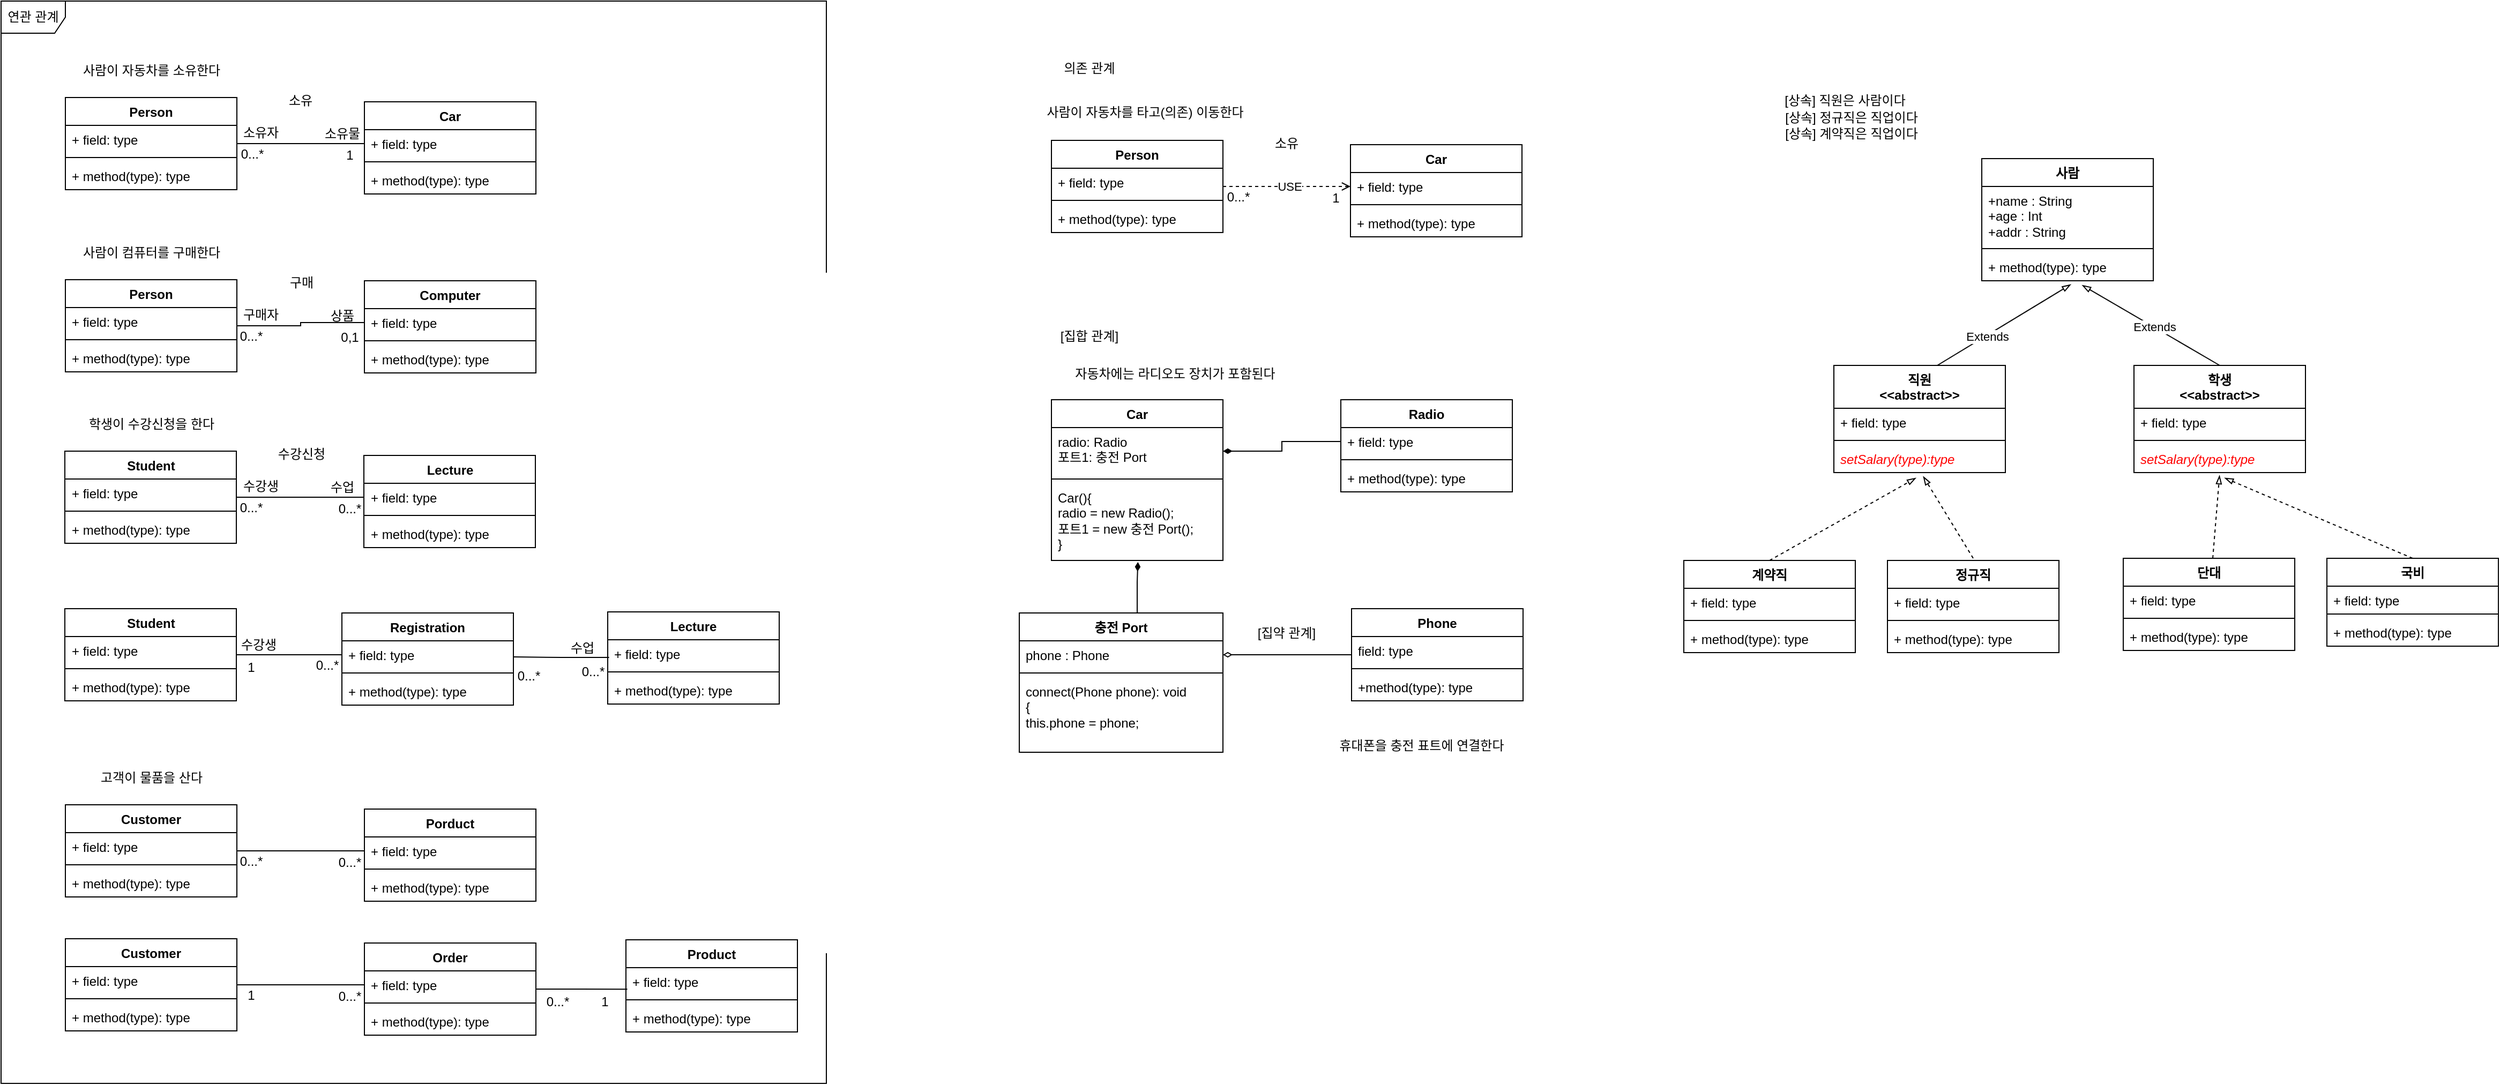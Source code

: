 <mxfile version="26.0.7">
  <diagram name="페이지-1" id="9E_nMpADokcifX1YVMuv">
    <mxGraphModel dx="3120" dy="2072" grid="1" gridSize="10" guides="1" tooltips="1" connect="1" arrows="1" fold="1" page="1" pageScale="1" pageWidth="827" pageHeight="1169" math="0" shadow="0">
      <root>
        <mxCell id="0" />
        <mxCell id="1" parent="0" />
        <mxCell id="zOYn-aUXPlLyW62DlDA4-12" style="edgeStyle=orthogonalEdgeStyle;rounded=0;orthogonalLoop=1;jettySize=auto;html=1;entryX=0;entryY=0.5;entryDx=0;entryDy=0;endArrow=none;startFill=0;" edge="1" parent="1" source="zOYn-aUXPlLyW62DlDA4-1" target="zOYn-aUXPlLyW62DlDA4-6">
          <mxGeometry relative="1" as="geometry" />
        </mxCell>
        <mxCell id="zOYn-aUXPlLyW62DlDA4-1" value="Person" style="swimlane;fontStyle=1;align=center;verticalAlign=top;childLayout=stackLayout;horizontal=1;startSize=26;horizontalStack=0;resizeParent=1;resizeParentMax=0;resizeLast=0;collapsible=1;marginBottom=0;whiteSpace=wrap;html=1;" vertex="1" parent="1">
          <mxGeometry x="120" y="160" width="160" height="86" as="geometry" />
        </mxCell>
        <mxCell id="zOYn-aUXPlLyW62DlDA4-2" value="+ field: type" style="text;strokeColor=none;fillColor=none;align=left;verticalAlign=top;spacingLeft=4;spacingRight=4;overflow=hidden;rotatable=0;points=[[0,0.5],[1,0.5]];portConstraint=eastwest;whiteSpace=wrap;html=1;" vertex="1" parent="zOYn-aUXPlLyW62DlDA4-1">
          <mxGeometry y="26" width="160" height="26" as="geometry" />
        </mxCell>
        <mxCell id="zOYn-aUXPlLyW62DlDA4-3" value="" style="line;strokeWidth=1;fillColor=none;align=left;verticalAlign=middle;spacingTop=-1;spacingLeft=3;spacingRight=3;rotatable=0;labelPosition=right;points=[];portConstraint=eastwest;strokeColor=inherit;" vertex="1" parent="zOYn-aUXPlLyW62DlDA4-1">
          <mxGeometry y="52" width="160" height="8" as="geometry" />
        </mxCell>
        <mxCell id="zOYn-aUXPlLyW62DlDA4-4" value="+ method(type): type" style="text;strokeColor=none;fillColor=none;align=left;verticalAlign=top;spacingLeft=4;spacingRight=4;overflow=hidden;rotatable=0;points=[[0,0.5],[1,0.5]];portConstraint=eastwest;whiteSpace=wrap;html=1;" vertex="1" parent="zOYn-aUXPlLyW62DlDA4-1">
          <mxGeometry y="60" width="160" height="26" as="geometry" />
        </mxCell>
        <mxCell id="zOYn-aUXPlLyW62DlDA4-5" value="Car" style="swimlane;fontStyle=1;align=center;verticalAlign=top;childLayout=stackLayout;horizontal=1;startSize=26;horizontalStack=0;resizeParent=1;resizeParentMax=0;resizeLast=0;collapsible=1;marginBottom=0;whiteSpace=wrap;html=1;" vertex="1" parent="1">
          <mxGeometry x="399" y="164" width="160" height="86" as="geometry" />
        </mxCell>
        <mxCell id="zOYn-aUXPlLyW62DlDA4-6" value="+ field: type" style="text;strokeColor=none;fillColor=none;align=left;verticalAlign=top;spacingLeft=4;spacingRight=4;overflow=hidden;rotatable=0;points=[[0,0.5],[1,0.5]];portConstraint=eastwest;whiteSpace=wrap;html=1;" vertex="1" parent="zOYn-aUXPlLyW62DlDA4-5">
          <mxGeometry y="26" width="160" height="26" as="geometry" />
        </mxCell>
        <mxCell id="zOYn-aUXPlLyW62DlDA4-7" value="" style="line;strokeWidth=1;fillColor=none;align=left;verticalAlign=middle;spacingTop=-1;spacingLeft=3;spacingRight=3;rotatable=0;labelPosition=right;points=[];portConstraint=eastwest;strokeColor=inherit;" vertex="1" parent="zOYn-aUXPlLyW62DlDA4-5">
          <mxGeometry y="52" width="160" height="8" as="geometry" />
        </mxCell>
        <mxCell id="zOYn-aUXPlLyW62DlDA4-8" value="+ method(type): type" style="text;strokeColor=none;fillColor=none;align=left;verticalAlign=top;spacingLeft=4;spacingRight=4;overflow=hidden;rotatable=0;points=[[0,0.5],[1,0.5]];portConstraint=eastwest;whiteSpace=wrap;html=1;" vertex="1" parent="zOYn-aUXPlLyW62DlDA4-5">
          <mxGeometry y="60" width="160" height="26" as="geometry" />
        </mxCell>
        <mxCell id="zOYn-aUXPlLyW62DlDA4-9" value="사람이 자동차를 소유한다" style="text;html=1;align=center;verticalAlign=middle;resizable=0;points=[];autosize=1;strokeColor=none;fillColor=none;" vertex="1" parent="1">
          <mxGeometry x="120" y="120" width="160" height="30" as="geometry" />
        </mxCell>
        <mxCell id="zOYn-aUXPlLyW62DlDA4-13" value="소유" style="text;html=1;align=center;verticalAlign=middle;resizable=0;points=[];autosize=1;strokeColor=none;fillColor=none;" vertex="1" parent="1">
          <mxGeometry x="314" y="148" width="50" height="30" as="geometry" />
        </mxCell>
        <mxCell id="zOYn-aUXPlLyW62DlDA4-14" value="소유자" style="text;html=1;align=center;verticalAlign=middle;resizable=0;points=[];autosize=1;strokeColor=none;fillColor=none;" vertex="1" parent="1">
          <mxGeometry x="272" y="178" width="60" height="30" as="geometry" />
        </mxCell>
        <mxCell id="zOYn-aUXPlLyW62DlDA4-15" value="소유물" style="text;html=1;align=center;verticalAlign=middle;resizable=0;points=[];autosize=1;strokeColor=none;fillColor=none;" vertex="1" parent="1">
          <mxGeometry x="348" y="179" width="60" height="30" as="geometry" />
        </mxCell>
        <mxCell id="zOYn-aUXPlLyW62DlDA4-16" value="0...*" style="text;html=1;align=center;verticalAlign=middle;resizable=0;points=[];autosize=1;strokeColor=none;fillColor=none;" vertex="1" parent="1">
          <mxGeometry x="274" y="198" width="40" height="30" as="geometry" />
        </mxCell>
        <mxCell id="zOYn-aUXPlLyW62DlDA4-17" value="1" style="text;html=1;align=center;verticalAlign=middle;resizable=0;points=[];autosize=1;strokeColor=none;fillColor=none;" vertex="1" parent="1">
          <mxGeometry x="370" y="199" width="30" height="30" as="geometry" />
        </mxCell>
        <mxCell id="zOYn-aUXPlLyW62DlDA4-18" style="edgeStyle=orthogonalEdgeStyle;rounded=0;orthogonalLoop=1;jettySize=auto;html=1;endArrow=none;startFill=0;" edge="1" parent="1" source="zOYn-aUXPlLyW62DlDA4-19" target="zOYn-aUXPlLyW62DlDA4-24">
          <mxGeometry relative="1" as="geometry" />
        </mxCell>
        <mxCell id="zOYn-aUXPlLyW62DlDA4-19" value="Person" style="swimlane;fontStyle=1;align=center;verticalAlign=top;childLayout=stackLayout;horizontal=1;startSize=26;horizontalStack=0;resizeParent=1;resizeParentMax=0;resizeLast=0;collapsible=1;marginBottom=0;whiteSpace=wrap;html=1;" vertex="1" parent="1">
          <mxGeometry x="120" y="330" width="160" height="86" as="geometry" />
        </mxCell>
        <mxCell id="zOYn-aUXPlLyW62DlDA4-20" value="+ field: type" style="text;strokeColor=none;fillColor=none;align=left;verticalAlign=top;spacingLeft=4;spacingRight=4;overflow=hidden;rotatable=0;points=[[0,0.5],[1,0.5]];portConstraint=eastwest;whiteSpace=wrap;html=1;" vertex="1" parent="zOYn-aUXPlLyW62DlDA4-19">
          <mxGeometry y="26" width="160" height="26" as="geometry" />
        </mxCell>
        <mxCell id="zOYn-aUXPlLyW62DlDA4-21" value="" style="line;strokeWidth=1;fillColor=none;align=left;verticalAlign=middle;spacingTop=-1;spacingLeft=3;spacingRight=3;rotatable=0;labelPosition=right;points=[];portConstraint=eastwest;strokeColor=inherit;" vertex="1" parent="zOYn-aUXPlLyW62DlDA4-19">
          <mxGeometry y="52" width="160" height="8" as="geometry" />
        </mxCell>
        <mxCell id="zOYn-aUXPlLyW62DlDA4-22" value="+ method(type): type" style="text;strokeColor=none;fillColor=none;align=left;verticalAlign=top;spacingLeft=4;spacingRight=4;overflow=hidden;rotatable=0;points=[[0,0.5],[1,0.5]];portConstraint=eastwest;whiteSpace=wrap;html=1;" vertex="1" parent="zOYn-aUXPlLyW62DlDA4-19">
          <mxGeometry y="60" width="160" height="26" as="geometry" />
        </mxCell>
        <mxCell id="zOYn-aUXPlLyW62DlDA4-23" value="Computer" style="swimlane;fontStyle=1;align=center;verticalAlign=top;childLayout=stackLayout;horizontal=1;startSize=26;horizontalStack=0;resizeParent=1;resizeParentMax=0;resizeLast=0;collapsible=1;marginBottom=0;whiteSpace=wrap;html=1;" vertex="1" parent="1">
          <mxGeometry x="399" y="331" width="160" height="86" as="geometry" />
        </mxCell>
        <mxCell id="zOYn-aUXPlLyW62DlDA4-24" value="+ field: type" style="text;strokeColor=none;fillColor=none;align=left;verticalAlign=top;spacingLeft=4;spacingRight=4;overflow=hidden;rotatable=0;points=[[0,0.5],[1,0.5]];portConstraint=eastwest;whiteSpace=wrap;html=1;" vertex="1" parent="zOYn-aUXPlLyW62DlDA4-23">
          <mxGeometry y="26" width="160" height="26" as="geometry" />
        </mxCell>
        <mxCell id="zOYn-aUXPlLyW62DlDA4-25" value="" style="line;strokeWidth=1;fillColor=none;align=left;verticalAlign=middle;spacingTop=-1;spacingLeft=3;spacingRight=3;rotatable=0;labelPosition=right;points=[];portConstraint=eastwest;strokeColor=inherit;" vertex="1" parent="zOYn-aUXPlLyW62DlDA4-23">
          <mxGeometry y="52" width="160" height="8" as="geometry" />
        </mxCell>
        <mxCell id="zOYn-aUXPlLyW62DlDA4-26" value="+ method(type): type" style="text;strokeColor=none;fillColor=none;align=left;verticalAlign=top;spacingLeft=4;spacingRight=4;overflow=hidden;rotatable=0;points=[[0,0.5],[1,0.5]];portConstraint=eastwest;whiteSpace=wrap;html=1;" vertex="1" parent="zOYn-aUXPlLyW62DlDA4-23">
          <mxGeometry y="60" width="160" height="26" as="geometry" />
        </mxCell>
        <mxCell id="zOYn-aUXPlLyW62DlDA4-27" value="사람이 컴퓨터를 구매한다" style="text;html=1;align=center;verticalAlign=middle;resizable=0;points=[];autosize=1;strokeColor=none;fillColor=none;" vertex="1" parent="1">
          <mxGeometry x="120" y="290" width="160" height="30" as="geometry" />
        </mxCell>
        <mxCell id="zOYn-aUXPlLyW62DlDA4-28" value="구매" style="text;html=1;align=center;verticalAlign=middle;resizable=0;points=[];autosize=1;strokeColor=none;fillColor=none;" vertex="1" parent="1">
          <mxGeometry x="315" y="318" width="50" height="30" as="geometry" />
        </mxCell>
        <mxCell id="zOYn-aUXPlLyW62DlDA4-29" value="구매자" style="text;html=1;align=center;verticalAlign=middle;resizable=0;points=[];autosize=1;strokeColor=none;fillColor=none;" vertex="1" parent="1">
          <mxGeometry x="272" y="348" width="60" height="30" as="geometry" />
        </mxCell>
        <mxCell id="zOYn-aUXPlLyW62DlDA4-30" value="상품" style="text;html=1;align=center;verticalAlign=middle;resizable=0;points=[];autosize=1;strokeColor=none;fillColor=none;" vertex="1" parent="1">
          <mxGeometry x="353" y="349" width="50" height="30" as="geometry" />
        </mxCell>
        <mxCell id="zOYn-aUXPlLyW62DlDA4-31" value="0...*" style="text;html=1;align=center;verticalAlign=middle;resizable=0;points=[];autosize=1;strokeColor=none;fillColor=none;" vertex="1" parent="1">
          <mxGeometry x="273" y="368" width="40" height="30" as="geometry" />
        </mxCell>
        <mxCell id="zOYn-aUXPlLyW62DlDA4-32" value="0,1" style="text;html=1;align=center;verticalAlign=middle;resizable=0;points=[];autosize=1;strokeColor=none;fillColor=none;" vertex="1" parent="1">
          <mxGeometry x="365" y="369" width="40" height="30" as="geometry" />
        </mxCell>
        <mxCell id="zOYn-aUXPlLyW62DlDA4-34" style="edgeStyle=orthogonalEdgeStyle;rounded=0;orthogonalLoop=1;jettySize=auto;html=1;endArrow=none;startFill=0;" edge="1" parent="1" source="zOYn-aUXPlLyW62DlDA4-35" target="zOYn-aUXPlLyW62DlDA4-40">
          <mxGeometry relative="1" as="geometry" />
        </mxCell>
        <mxCell id="zOYn-aUXPlLyW62DlDA4-35" value="Student" style="swimlane;fontStyle=1;align=center;verticalAlign=top;childLayout=stackLayout;horizontal=1;startSize=26;horizontalStack=0;resizeParent=1;resizeParentMax=0;resizeLast=0;collapsible=1;marginBottom=0;whiteSpace=wrap;html=1;" vertex="1" parent="1">
          <mxGeometry x="119.5" y="490" width="160" height="86" as="geometry" />
        </mxCell>
        <mxCell id="zOYn-aUXPlLyW62DlDA4-36" value="+ field: type" style="text;strokeColor=none;fillColor=none;align=left;verticalAlign=top;spacingLeft=4;spacingRight=4;overflow=hidden;rotatable=0;points=[[0,0.5],[1,0.5]];portConstraint=eastwest;whiteSpace=wrap;html=1;" vertex="1" parent="zOYn-aUXPlLyW62DlDA4-35">
          <mxGeometry y="26" width="160" height="26" as="geometry" />
        </mxCell>
        <mxCell id="zOYn-aUXPlLyW62DlDA4-37" value="" style="line;strokeWidth=1;fillColor=none;align=left;verticalAlign=middle;spacingTop=-1;spacingLeft=3;spacingRight=3;rotatable=0;labelPosition=right;points=[];portConstraint=eastwest;strokeColor=inherit;" vertex="1" parent="zOYn-aUXPlLyW62DlDA4-35">
          <mxGeometry y="52" width="160" height="8" as="geometry" />
        </mxCell>
        <mxCell id="zOYn-aUXPlLyW62DlDA4-38" value="+ method(type): type" style="text;strokeColor=none;fillColor=none;align=left;verticalAlign=top;spacingLeft=4;spacingRight=4;overflow=hidden;rotatable=0;points=[[0,0.5],[1,0.5]];portConstraint=eastwest;whiteSpace=wrap;html=1;" vertex="1" parent="zOYn-aUXPlLyW62DlDA4-35">
          <mxGeometry y="60" width="160" height="26" as="geometry" />
        </mxCell>
        <mxCell id="zOYn-aUXPlLyW62DlDA4-39" value="Lecture" style="swimlane;fontStyle=1;align=center;verticalAlign=top;childLayout=stackLayout;horizontal=1;startSize=26;horizontalStack=0;resizeParent=1;resizeParentMax=0;resizeLast=0;collapsible=1;marginBottom=0;whiteSpace=wrap;html=1;" vertex="1" parent="1">
          <mxGeometry x="398.5" y="494" width="160" height="86" as="geometry" />
        </mxCell>
        <mxCell id="zOYn-aUXPlLyW62DlDA4-40" value="+ field: type" style="text;strokeColor=none;fillColor=none;align=left;verticalAlign=top;spacingLeft=4;spacingRight=4;overflow=hidden;rotatable=0;points=[[0,0.5],[1,0.5]];portConstraint=eastwest;whiteSpace=wrap;html=1;" vertex="1" parent="zOYn-aUXPlLyW62DlDA4-39">
          <mxGeometry y="26" width="160" height="26" as="geometry" />
        </mxCell>
        <mxCell id="zOYn-aUXPlLyW62DlDA4-41" value="" style="line;strokeWidth=1;fillColor=none;align=left;verticalAlign=middle;spacingTop=-1;spacingLeft=3;spacingRight=3;rotatable=0;labelPosition=right;points=[];portConstraint=eastwest;strokeColor=inherit;" vertex="1" parent="zOYn-aUXPlLyW62DlDA4-39">
          <mxGeometry y="52" width="160" height="8" as="geometry" />
        </mxCell>
        <mxCell id="zOYn-aUXPlLyW62DlDA4-42" value="+ method(type): type" style="text;strokeColor=none;fillColor=none;align=left;verticalAlign=top;spacingLeft=4;spacingRight=4;overflow=hidden;rotatable=0;points=[[0,0.5],[1,0.5]];portConstraint=eastwest;whiteSpace=wrap;html=1;" vertex="1" parent="zOYn-aUXPlLyW62DlDA4-39">
          <mxGeometry y="60" width="160" height="26" as="geometry" />
        </mxCell>
        <mxCell id="zOYn-aUXPlLyW62DlDA4-43" value="학생이 수강신청을 한다" style="text;html=1;align=center;verticalAlign=middle;resizable=0;points=[];autosize=1;strokeColor=none;fillColor=none;" vertex="1" parent="1">
          <mxGeometry x="124.5" y="450" width="150" height="30" as="geometry" />
        </mxCell>
        <mxCell id="zOYn-aUXPlLyW62DlDA4-44" value="수강신청" style="text;html=1;align=center;verticalAlign=middle;resizable=0;points=[];autosize=1;strokeColor=none;fillColor=none;" vertex="1" parent="1">
          <mxGeometry x="304.5" y="478" width="70" height="30" as="geometry" />
        </mxCell>
        <mxCell id="zOYn-aUXPlLyW62DlDA4-45" value="수강생" style="text;html=1;align=center;verticalAlign=middle;resizable=0;points=[];autosize=1;strokeColor=none;fillColor=none;" vertex="1" parent="1">
          <mxGeometry x="271.5" y="508" width="60" height="30" as="geometry" />
        </mxCell>
        <mxCell id="zOYn-aUXPlLyW62DlDA4-46" value="수업" style="text;html=1;align=center;verticalAlign=middle;resizable=0;points=[];autosize=1;strokeColor=none;fillColor=none;" vertex="1" parent="1">
          <mxGeometry x="352.5" y="509" width="50" height="30" as="geometry" />
        </mxCell>
        <mxCell id="zOYn-aUXPlLyW62DlDA4-47" value="0...*" style="text;html=1;align=center;verticalAlign=middle;resizable=0;points=[];autosize=1;strokeColor=none;fillColor=none;" vertex="1" parent="1">
          <mxGeometry x="272.5" y="528" width="40" height="30" as="geometry" />
        </mxCell>
        <mxCell id="zOYn-aUXPlLyW62DlDA4-48" value="0...*" style="text;html=1;align=center;verticalAlign=middle;resizable=0;points=[];autosize=1;strokeColor=none;fillColor=none;" vertex="1" parent="1">
          <mxGeometry x="364.5" y="529" width="40" height="30" as="geometry" />
        </mxCell>
        <mxCell id="zOYn-aUXPlLyW62DlDA4-80" style="edgeStyle=orthogonalEdgeStyle;rounded=0;orthogonalLoop=1;jettySize=auto;html=1;entryX=0;entryY=0.5;entryDx=0;entryDy=0;endArrow=none;startFill=0;" edge="1" parent="1" source="zOYn-aUXPlLyW62DlDA4-58" target="zOYn-aUXPlLyW62DlDA4-72">
          <mxGeometry relative="1" as="geometry" />
        </mxCell>
        <mxCell id="zOYn-aUXPlLyW62DlDA4-58" value="Student" style="swimlane;fontStyle=1;align=center;verticalAlign=top;childLayout=stackLayout;horizontal=1;startSize=26;horizontalStack=0;resizeParent=1;resizeParentMax=0;resizeLast=0;collapsible=1;marginBottom=0;whiteSpace=wrap;html=1;" vertex="1" parent="1">
          <mxGeometry x="119.5" y="637" width="160" height="86" as="geometry" />
        </mxCell>
        <mxCell id="zOYn-aUXPlLyW62DlDA4-59" value="+ field: type" style="text;strokeColor=none;fillColor=none;align=left;verticalAlign=top;spacingLeft=4;spacingRight=4;overflow=hidden;rotatable=0;points=[[0,0.5],[1,0.5]];portConstraint=eastwest;whiteSpace=wrap;html=1;" vertex="1" parent="zOYn-aUXPlLyW62DlDA4-58">
          <mxGeometry y="26" width="160" height="26" as="geometry" />
        </mxCell>
        <mxCell id="zOYn-aUXPlLyW62DlDA4-60" value="" style="line;strokeWidth=1;fillColor=none;align=left;verticalAlign=middle;spacingTop=-1;spacingLeft=3;spacingRight=3;rotatable=0;labelPosition=right;points=[];portConstraint=eastwest;strokeColor=inherit;" vertex="1" parent="zOYn-aUXPlLyW62DlDA4-58">
          <mxGeometry y="52" width="160" height="8" as="geometry" />
        </mxCell>
        <mxCell id="zOYn-aUXPlLyW62DlDA4-61" value="+ method(type): type" style="text;strokeColor=none;fillColor=none;align=left;verticalAlign=top;spacingLeft=4;spacingRight=4;overflow=hidden;rotatable=0;points=[[0,0.5],[1,0.5]];portConstraint=eastwest;whiteSpace=wrap;html=1;" vertex="1" parent="zOYn-aUXPlLyW62DlDA4-58">
          <mxGeometry y="60" width="160" height="26" as="geometry" />
        </mxCell>
        <mxCell id="zOYn-aUXPlLyW62DlDA4-62" value="Lecture" style="swimlane;fontStyle=1;align=center;verticalAlign=top;childLayout=stackLayout;horizontal=1;startSize=26;horizontalStack=0;resizeParent=1;resizeParentMax=0;resizeLast=0;collapsible=1;marginBottom=0;whiteSpace=wrap;html=1;" vertex="1" parent="1">
          <mxGeometry x="626" y="640" width="160" height="86" as="geometry" />
        </mxCell>
        <mxCell id="zOYn-aUXPlLyW62DlDA4-63" value="+ field: type" style="text;strokeColor=none;fillColor=none;align=left;verticalAlign=top;spacingLeft=4;spacingRight=4;overflow=hidden;rotatable=0;points=[[0,0.5],[1,0.5]];portConstraint=eastwest;whiteSpace=wrap;html=1;" vertex="1" parent="zOYn-aUXPlLyW62DlDA4-62">
          <mxGeometry y="26" width="160" height="26" as="geometry" />
        </mxCell>
        <mxCell id="zOYn-aUXPlLyW62DlDA4-64" value="" style="line;strokeWidth=1;fillColor=none;align=left;verticalAlign=middle;spacingTop=-1;spacingLeft=3;spacingRight=3;rotatable=0;labelPosition=right;points=[];portConstraint=eastwest;strokeColor=inherit;" vertex="1" parent="zOYn-aUXPlLyW62DlDA4-62">
          <mxGeometry y="52" width="160" height="8" as="geometry" />
        </mxCell>
        <mxCell id="zOYn-aUXPlLyW62DlDA4-65" value="+ method(type): type" style="text;strokeColor=none;fillColor=none;align=left;verticalAlign=top;spacingLeft=4;spacingRight=4;overflow=hidden;rotatable=0;points=[[0,0.5],[1,0.5]];portConstraint=eastwest;whiteSpace=wrap;html=1;" vertex="1" parent="zOYn-aUXPlLyW62DlDA4-62">
          <mxGeometry y="60" width="160" height="26" as="geometry" />
        </mxCell>
        <mxCell id="zOYn-aUXPlLyW62DlDA4-66" value="수강생" style="text;html=1;align=center;verticalAlign=middle;resizable=0;points=[];autosize=1;strokeColor=none;fillColor=none;" vertex="1" parent="1">
          <mxGeometry x="270" y="656" width="60" height="30" as="geometry" />
        </mxCell>
        <mxCell id="zOYn-aUXPlLyW62DlDA4-67" value="수업" style="text;html=1;align=center;verticalAlign=middle;resizable=0;points=[];autosize=1;strokeColor=none;fillColor=none;" vertex="1" parent="1">
          <mxGeometry x="577" y="659" width="50" height="30" as="geometry" />
        </mxCell>
        <mxCell id="zOYn-aUXPlLyW62DlDA4-68" value="1" style="text;html=1;align=center;verticalAlign=middle;resizable=0;points=[];autosize=1;strokeColor=none;fillColor=none;" vertex="1" parent="1">
          <mxGeometry x="277.5" y="676.5" width="30" height="30" as="geometry" />
        </mxCell>
        <mxCell id="zOYn-aUXPlLyW62DlDA4-69" value="0...*" style="text;html=1;align=center;verticalAlign=middle;resizable=0;points=[];autosize=1;strokeColor=none;fillColor=none;" vertex="1" parent="1">
          <mxGeometry x="592" y="681" width="40" height="30" as="geometry" />
        </mxCell>
        <mxCell id="zOYn-aUXPlLyW62DlDA4-79" style="edgeStyle=orthogonalEdgeStyle;rounded=0;orthogonalLoop=1;jettySize=auto;html=1;entryX=0.008;entryY=0.672;entryDx=0;entryDy=0;entryPerimeter=0;endArrow=none;startFill=0;" edge="1" parent="1">
          <mxGeometry relative="1" as="geometry">
            <mxPoint x="627.28" y="682.472" as="targetPoint" />
            <mxPoint x="538" y="682" as="sourcePoint" />
          </mxGeometry>
        </mxCell>
        <mxCell id="zOYn-aUXPlLyW62DlDA4-71" value="Registration" style="swimlane;fontStyle=1;align=center;verticalAlign=top;childLayout=stackLayout;horizontal=1;startSize=26;horizontalStack=0;resizeParent=1;resizeParentMax=0;resizeLast=0;collapsible=1;marginBottom=0;whiteSpace=wrap;html=1;" vertex="1" parent="1">
          <mxGeometry x="378" y="641" width="160" height="86" as="geometry" />
        </mxCell>
        <mxCell id="zOYn-aUXPlLyW62DlDA4-72" value="+ field: type" style="text;strokeColor=none;fillColor=none;align=left;verticalAlign=top;spacingLeft=4;spacingRight=4;overflow=hidden;rotatable=0;points=[[0,0.5],[1,0.5]];portConstraint=eastwest;whiteSpace=wrap;html=1;" vertex="1" parent="zOYn-aUXPlLyW62DlDA4-71">
          <mxGeometry y="26" width="160" height="26" as="geometry" />
        </mxCell>
        <mxCell id="zOYn-aUXPlLyW62DlDA4-73" value="" style="line;strokeWidth=1;fillColor=none;align=left;verticalAlign=middle;spacingTop=-1;spacingLeft=3;spacingRight=3;rotatable=0;labelPosition=right;points=[];portConstraint=eastwest;strokeColor=inherit;" vertex="1" parent="zOYn-aUXPlLyW62DlDA4-71">
          <mxGeometry y="52" width="160" height="8" as="geometry" />
        </mxCell>
        <mxCell id="zOYn-aUXPlLyW62DlDA4-74" value="+ method(type): type" style="text;strokeColor=none;fillColor=none;align=left;verticalAlign=top;spacingLeft=4;spacingRight=4;overflow=hidden;rotatable=0;points=[[0,0.5],[1,0.5]];portConstraint=eastwest;whiteSpace=wrap;html=1;" vertex="1" parent="zOYn-aUXPlLyW62DlDA4-71">
          <mxGeometry y="60" width="160" height="26" as="geometry" />
        </mxCell>
        <mxCell id="zOYn-aUXPlLyW62DlDA4-76" value="0...*" style="text;html=1;align=center;verticalAlign=middle;resizable=0;points=[];autosize=1;strokeColor=none;fillColor=none;" vertex="1" parent="1">
          <mxGeometry x="344" y="674.5" width="40" height="30" as="geometry" />
        </mxCell>
        <mxCell id="zOYn-aUXPlLyW62DlDA4-77" value="0...*" style="text;html=1;align=center;verticalAlign=middle;resizable=0;points=[];autosize=1;strokeColor=none;fillColor=none;" vertex="1" parent="1">
          <mxGeometry x="532" y="685" width="40" height="30" as="geometry" />
        </mxCell>
        <mxCell id="zOYn-aUXPlLyW62DlDA4-81" style="edgeStyle=orthogonalEdgeStyle;rounded=0;orthogonalLoop=1;jettySize=auto;html=1;endArrow=none;startFill=0;" edge="1" parent="1" source="zOYn-aUXPlLyW62DlDA4-82" target="zOYn-aUXPlLyW62DlDA4-87">
          <mxGeometry relative="1" as="geometry" />
        </mxCell>
        <mxCell id="zOYn-aUXPlLyW62DlDA4-82" value="Customer" style="swimlane;fontStyle=1;align=center;verticalAlign=top;childLayout=stackLayout;horizontal=1;startSize=26;horizontalStack=0;resizeParent=1;resizeParentMax=0;resizeLast=0;collapsible=1;marginBottom=0;whiteSpace=wrap;html=1;" vertex="1" parent="1">
          <mxGeometry x="120" y="820" width="160" height="86" as="geometry" />
        </mxCell>
        <mxCell id="zOYn-aUXPlLyW62DlDA4-83" value="+ field: type" style="text;strokeColor=none;fillColor=none;align=left;verticalAlign=top;spacingLeft=4;spacingRight=4;overflow=hidden;rotatable=0;points=[[0,0.5],[1,0.5]];portConstraint=eastwest;whiteSpace=wrap;html=1;" vertex="1" parent="zOYn-aUXPlLyW62DlDA4-82">
          <mxGeometry y="26" width="160" height="26" as="geometry" />
        </mxCell>
        <mxCell id="zOYn-aUXPlLyW62DlDA4-84" value="" style="line;strokeWidth=1;fillColor=none;align=left;verticalAlign=middle;spacingTop=-1;spacingLeft=3;spacingRight=3;rotatable=0;labelPosition=right;points=[];portConstraint=eastwest;strokeColor=inherit;" vertex="1" parent="zOYn-aUXPlLyW62DlDA4-82">
          <mxGeometry y="52" width="160" height="8" as="geometry" />
        </mxCell>
        <mxCell id="zOYn-aUXPlLyW62DlDA4-85" value="+ method(type): type" style="text;strokeColor=none;fillColor=none;align=left;verticalAlign=top;spacingLeft=4;spacingRight=4;overflow=hidden;rotatable=0;points=[[0,0.5],[1,0.5]];portConstraint=eastwest;whiteSpace=wrap;html=1;" vertex="1" parent="zOYn-aUXPlLyW62DlDA4-82">
          <mxGeometry y="60" width="160" height="26" as="geometry" />
        </mxCell>
        <mxCell id="zOYn-aUXPlLyW62DlDA4-86" value="Porduct" style="swimlane;fontStyle=1;align=center;verticalAlign=top;childLayout=stackLayout;horizontal=1;startSize=26;horizontalStack=0;resizeParent=1;resizeParentMax=0;resizeLast=0;collapsible=1;marginBottom=0;whiteSpace=wrap;html=1;" vertex="1" parent="1">
          <mxGeometry x="399" y="824" width="160" height="86" as="geometry" />
        </mxCell>
        <mxCell id="zOYn-aUXPlLyW62DlDA4-87" value="+ field: type" style="text;strokeColor=none;fillColor=none;align=left;verticalAlign=top;spacingLeft=4;spacingRight=4;overflow=hidden;rotatable=0;points=[[0,0.5],[1,0.5]];portConstraint=eastwest;whiteSpace=wrap;html=1;" vertex="1" parent="zOYn-aUXPlLyW62DlDA4-86">
          <mxGeometry y="26" width="160" height="26" as="geometry" />
        </mxCell>
        <mxCell id="zOYn-aUXPlLyW62DlDA4-88" value="" style="line;strokeWidth=1;fillColor=none;align=left;verticalAlign=middle;spacingTop=-1;spacingLeft=3;spacingRight=3;rotatable=0;labelPosition=right;points=[];portConstraint=eastwest;strokeColor=inherit;" vertex="1" parent="zOYn-aUXPlLyW62DlDA4-86">
          <mxGeometry y="52" width="160" height="8" as="geometry" />
        </mxCell>
        <mxCell id="zOYn-aUXPlLyW62DlDA4-89" value="+ method(type): type" style="text;strokeColor=none;fillColor=none;align=left;verticalAlign=top;spacingLeft=4;spacingRight=4;overflow=hidden;rotatable=0;points=[[0,0.5],[1,0.5]];portConstraint=eastwest;whiteSpace=wrap;html=1;" vertex="1" parent="zOYn-aUXPlLyW62DlDA4-86">
          <mxGeometry y="60" width="160" height="26" as="geometry" />
        </mxCell>
        <mxCell id="zOYn-aUXPlLyW62DlDA4-90" value="고객이 물품을 산다" style="text;html=1;align=center;verticalAlign=middle;resizable=0;points=[];autosize=1;strokeColor=none;fillColor=none;" vertex="1" parent="1">
          <mxGeometry x="135" y="780" width="130" height="30" as="geometry" />
        </mxCell>
        <mxCell id="zOYn-aUXPlLyW62DlDA4-94" value="0...*" style="text;html=1;align=center;verticalAlign=middle;resizable=0;points=[];autosize=1;strokeColor=none;fillColor=none;" vertex="1" parent="1">
          <mxGeometry x="273" y="858" width="40" height="30" as="geometry" />
        </mxCell>
        <mxCell id="zOYn-aUXPlLyW62DlDA4-95" value="0...*" style="text;html=1;align=center;verticalAlign=middle;resizable=0;points=[];autosize=1;strokeColor=none;fillColor=none;" vertex="1" parent="1">
          <mxGeometry x="365" y="859" width="40" height="30" as="geometry" />
        </mxCell>
        <mxCell id="zOYn-aUXPlLyW62DlDA4-96" style="edgeStyle=orthogonalEdgeStyle;rounded=0;orthogonalLoop=1;jettySize=auto;html=1;endArrow=none;startFill=0;" edge="1" parent="1" source="zOYn-aUXPlLyW62DlDA4-97" target="zOYn-aUXPlLyW62DlDA4-102">
          <mxGeometry relative="1" as="geometry" />
        </mxCell>
        <mxCell id="zOYn-aUXPlLyW62DlDA4-97" value="Customer" style="swimlane;fontStyle=1;align=center;verticalAlign=top;childLayout=stackLayout;horizontal=1;startSize=26;horizontalStack=0;resizeParent=1;resizeParentMax=0;resizeLast=0;collapsible=1;marginBottom=0;whiteSpace=wrap;html=1;" vertex="1" parent="1">
          <mxGeometry x="120" y="945" width="160" height="86" as="geometry" />
        </mxCell>
        <mxCell id="zOYn-aUXPlLyW62DlDA4-98" value="+ field: type" style="text;strokeColor=none;fillColor=none;align=left;verticalAlign=top;spacingLeft=4;spacingRight=4;overflow=hidden;rotatable=0;points=[[0,0.5],[1,0.5]];portConstraint=eastwest;whiteSpace=wrap;html=1;" vertex="1" parent="zOYn-aUXPlLyW62DlDA4-97">
          <mxGeometry y="26" width="160" height="26" as="geometry" />
        </mxCell>
        <mxCell id="zOYn-aUXPlLyW62DlDA4-99" value="" style="line;strokeWidth=1;fillColor=none;align=left;verticalAlign=middle;spacingTop=-1;spacingLeft=3;spacingRight=3;rotatable=0;labelPosition=right;points=[];portConstraint=eastwest;strokeColor=inherit;" vertex="1" parent="zOYn-aUXPlLyW62DlDA4-97">
          <mxGeometry y="52" width="160" height="8" as="geometry" />
        </mxCell>
        <mxCell id="zOYn-aUXPlLyW62DlDA4-100" value="+ method(type): type" style="text;strokeColor=none;fillColor=none;align=left;verticalAlign=top;spacingLeft=4;spacingRight=4;overflow=hidden;rotatable=0;points=[[0,0.5],[1,0.5]];portConstraint=eastwest;whiteSpace=wrap;html=1;" vertex="1" parent="zOYn-aUXPlLyW62DlDA4-97">
          <mxGeometry y="60" width="160" height="26" as="geometry" />
        </mxCell>
        <mxCell id="zOYn-aUXPlLyW62DlDA4-118" value="" style="edgeStyle=orthogonalEdgeStyle;rounded=0;orthogonalLoop=1;jettySize=auto;html=1;entryX=0.008;entryY=0.776;entryDx=0;entryDy=0;entryPerimeter=0;endArrow=none;startFill=0;" edge="1" parent="1" source="zOYn-aUXPlLyW62DlDA4-101" target="zOYn-aUXPlLyW62DlDA4-112">
          <mxGeometry relative="1" as="geometry" />
        </mxCell>
        <mxCell id="zOYn-aUXPlLyW62DlDA4-101" value="Order" style="swimlane;fontStyle=1;align=center;verticalAlign=top;childLayout=stackLayout;horizontal=1;startSize=26;horizontalStack=0;resizeParent=1;resizeParentMax=0;resizeLast=0;collapsible=1;marginBottom=0;whiteSpace=wrap;html=1;" vertex="1" parent="1">
          <mxGeometry x="399" y="949" width="160" height="86" as="geometry" />
        </mxCell>
        <mxCell id="zOYn-aUXPlLyW62DlDA4-102" value="+ field: type" style="text;strokeColor=none;fillColor=none;align=left;verticalAlign=top;spacingLeft=4;spacingRight=4;overflow=hidden;rotatable=0;points=[[0,0.5],[1,0.5]];portConstraint=eastwest;whiteSpace=wrap;html=1;" vertex="1" parent="zOYn-aUXPlLyW62DlDA4-101">
          <mxGeometry y="26" width="160" height="26" as="geometry" />
        </mxCell>
        <mxCell id="zOYn-aUXPlLyW62DlDA4-103" value="" style="line;strokeWidth=1;fillColor=none;align=left;verticalAlign=middle;spacingTop=-1;spacingLeft=3;spacingRight=3;rotatable=0;labelPosition=right;points=[];portConstraint=eastwest;strokeColor=inherit;" vertex="1" parent="zOYn-aUXPlLyW62DlDA4-101">
          <mxGeometry y="52" width="160" height="8" as="geometry" />
        </mxCell>
        <mxCell id="zOYn-aUXPlLyW62DlDA4-104" value="+ method(type): type" style="text;strokeColor=none;fillColor=none;align=left;verticalAlign=top;spacingLeft=4;spacingRight=4;overflow=hidden;rotatable=0;points=[[0,0.5],[1,0.5]];portConstraint=eastwest;whiteSpace=wrap;html=1;" vertex="1" parent="zOYn-aUXPlLyW62DlDA4-101">
          <mxGeometry y="60" width="160" height="26" as="geometry" />
        </mxCell>
        <mxCell id="zOYn-aUXPlLyW62DlDA4-109" value="1" style="text;html=1;align=center;verticalAlign=middle;resizable=0;points=[];autosize=1;strokeColor=none;fillColor=none;" vertex="1" parent="1">
          <mxGeometry x="278" y="983" width="30" height="30" as="geometry" />
        </mxCell>
        <mxCell id="zOYn-aUXPlLyW62DlDA4-110" value="0...*" style="text;html=1;align=center;verticalAlign=middle;resizable=0;points=[];autosize=1;strokeColor=none;fillColor=none;" vertex="1" parent="1">
          <mxGeometry x="365" y="984" width="40" height="30" as="geometry" />
        </mxCell>
        <mxCell id="zOYn-aUXPlLyW62DlDA4-111" value="Product" style="swimlane;fontStyle=1;align=center;verticalAlign=top;childLayout=stackLayout;horizontal=1;startSize=26;horizontalStack=0;resizeParent=1;resizeParentMax=0;resizeLast=0;collapsible=1;marginBottom=0;whiteSpace=wrap;html=1;" vertex="1" parent="1">
          <mxGeometry x="643" y="946" width="160" height="86" as="geometry" />
        </mxCell>
        <mxCell id="zOYn-aUXPlLyW62DlDA4-112" value="+ field: type" style="text;strokeColor=none;fillColor=none;align=left;verticalAlign=top;spacingLeft=4;spacingRight=4;overflow=hidden;rotatable=0;points=[[0,0.5],[1,0.5]];portConstraint=eastwest;whiteSpace=wrap;html=1;" vertex="1" parent="zOYn-aUXPlLyW62DlDA4-111">
          <mxGeometry y="26" width="160" height="26" as="geometry" />
        </mxCell>
        <mxCell id="zOYn-aUXPlLyW62DlDA4-113" value="" style="line;strokeWidth=1;fillColor=none;align=left;verticalAlign=middle;spacingTop=-1;spacingLeft=3;spacingRight=3;rotatable=0;labelPosition=right;points=[];portConstraint=eastwest;strokeColor=inherit;" vertex="1" parent="zOYn-aUXPlLyW62DlDA4-111">
          <mxGeometry y="52" width="160" height="8" as="geometry" />
        </mxCell>
        <mxCell id="zOYn-aUXPlLyW62DlDA4-114" value="+ method(type): type" style="text;strokeColor=none;fillColor=none;align=left;verticalAlign=top;spacingLeft=4;spacingRight=4;overflow=hidden;rotatable=0;points=[[0,0.5],[1,0.5]];portConstraint=eastwest;whiteSpace=wrap;html=1;" vertex="1" parent="zOYn-aUXPlLyW62DlDA4-111">
          <mxGeometry y="60" width="160" height="26" as="geometry" />
        </mxCell>
        <mxCell id="zOYn-aUXPlLyW62DlDA4-115" value="0...*" style="text;html=1;align=center;verticalAlign=middle;resizable=0;points=[];autosize=1;strokeColor=none;fillColor=none;" vertex="1" parent="1">
          <mxGeometry x="559" y="989" width="40" height="30" as="geometry" />
        </mxCell>
        <mxCell id="zOYn-aUXPlLyW62DlDA4-116" value="1" style="text;html=1;align=center;verticalAlign=middle;resizable=0;points=[];autosize=1;strokeColor=none;fillColor=none;" vertex="1" parent="1">
          <mxGeometry x="608" y="989" width="30" height="30" as="geometry" />
        </mxCell>
        <mxCell id="zOYn-aUXPlLyW62DlDA4-119" value="의존 관계" style="text;html=1;align=center;verticalAlign=middle;resizable=0;points=[];autosize=1;strokeColor=none;fillColor=none;" vertex="1" parent="1">
          <mxGeometry x="1040" y="118" width="70" height="30" as="geometry" />
        </mxCell>
        <mxCell id="zOYn-aUXPlLyW62DlDA4-120" value="연관 관계" style="shape=umlFrame;whiteSpace=wrap;html=1;pointerEvents=0;" vertex="1" parent="1">
          <mxGeometry x="60" y="70" width="770" height="1010" as="geometry" />
        </mxCell>
        <mxCell id="zOYn-aUXPlLyW62DlDA4-121" style="edgeStyle=orthogonalEdgeStyle;rounded=0;orthogonalLoop=1;jettySize=auto;html=1;entryX=0;entryY=0.5;entryDx=0;entryDy=0;endArrow=open;startFill=0;dashed=1;endFill=0;" edge="1" parent="1" source="zOYn-aUXPlLyW62DlDA4-122" target="zOYn-aUXPlLyW62DlDA4-127">
          <mxGeometry relative="1" as="geometry" />
        </mxCell>
        <mxCell id="zOYn-aUXPlLyW62DlDA4-137" value="USE" style="edgeLabel;html=1;align=center;verticalAlign=middle;resizable=0;points=[];" vertex="1" connectable="0" parent="zOYn-aUXPlLyW62DlDA4-121">
          <mxGeometry x="0.034" relative="1" as="geometry">
            <mxPoint as="offset" />
          </mxGeometry>
        </mxCell>
        <mxCell id="zOYn-aUXPlLyW62DlDA4-122" value="Person" style="swimlane;fontStyle=1;align=center;verticalAlign=top;childLayout=stackLayout;horizontal=1;startSize=26;horizontalStack=0;resizeParent=1;resizeParentMax=0;resizeLast=0;collapsible=1;marginBottom=0;whiteSpace=wrap;html=1;" vertex="1" parent="1">
          <mxGeometry x="1040" y="200" width="160" height="86" as="geometry" />
        </mxCell>
        <mxCell id="zOYn-aUXPlLyW62DlDA4-123" value="+ field: type" style="text;strokeColor=none;fillColor=none;align=left;verticalAlign=top;spacingLeft=4;spacingRight=4;overflow=hidden;rotatable=0;points=[[0,0.5],[1,0.5]];portConstraint=eastwest;whiteSpace=wrap;html=1;" vertex="1" parent="zOYn-aUXPlLyW62DlDA4-122">
          <mxGeometry y="26" width="160" height="26" as="geometry" />
        </mxCell>
        <mxCell id="zOYn-aUXPlLyW62DlDA4-124" value="" style="line;strokeWidth=1;fillColor=none;align=left;verticalAlign=middle;spacingTop=-1;spacingLeft=3;spacingRight=3;rotatable=0;labelPosition=right;points=[];portConstraint=eastwest;strokeColor=inherit;" vertex="1" parent="zOYn-aUXPlLyW62DlDA4-122">
          <mxGeometry y="52" width="160" height="8" as="geometry" />
        </mxCell>
        <mxCell id="zOYn-aUXPlLyW62DlDA4-125" value="+ method(type): type" style="text;strokeColor=none;fillColor=none;align=left;verticalAlign=top;spacingLeft=4;spacingRight=4;overflow=hidden;rotatable=0;points=[[0,0.5],[1,0.5]];portConstraint=eastwest;whiteSpace=wrap;html=1;" vertex="1" parent="zOYn-aUXPlLyW62DlDA4-122">
          <mxGeometry y="60" width="160" height="26" as="geometry" />
        </mxCell>
        <mxCell id="zOYn-aUXPlLyW62DlDA4-126" value="Car" style="swimlane;fontStyle=1;align=center;verticalAlign=top;childLayout=stackLayout;horizontal=1;startSize=26;horizontalStack=0;resizeParent=1;resizeParentMax=0;resizeLast=0;collapsible=1;marginBottom=0;whiteSpace=wrap;html=1;" vertex="1" parent="1">
          <mxGeometry x="1319" y="204" width="160" height="86" as="geometry" />
        </mxCell>
        <mxCell id="zOYn-aUXPlLyW62DlDA4-127" value="+ field: type" style="text;strokeColor=none;fillColor=none;align=left;verticalAlign=top;spacingLeft=4;spacingRight=4;overflow=hidden;rotatable=0;points=[[0,0.5],[1,0.5]];portConstraint=eastwest;whiteSpace=wrap;html=1;" vertex="1" parent="zOYn-aUXPlLyW62DlDA4-126">
          <mxGeometry y="26" width="160" height="26" as="geometry" />
        </mxCell>
        <mxCell id="zOYn-aUXPlLyW62DlDA4-128" value="" style="line;strokeWidth=1;fillColor=none;align=left;verticalAlign=middle;spacingTop=-1;spacingLeft=3;spacingRight=3;rotatable=0;labelPosition=right;points=[];portConstraint=eastwest;strokeColor=inherit;" vertex="1" parent="zOYn-aUXPlLyW62DlDA4-126">
          <mxGeometry y="52" width="160" height="8" as="geometry" />
        </mxCell>
        <mxCell id="zOYn-aUXPlLyW62DlDA4-129" value="+ method(type): type" style="text;strokeColor=none;fillColor=none;align=left;verticalAlign=top;spacingLeft=4;spacingRight=4;overflow=hidden;rotatable=0;points=[[0,0.5],[1,0.5]];portConstraint=eastwest;whiteSpace=wrap;html=1;" vertex="1" parent="zOYn-aUXPlLyW62DlDA4-126">
          <mxGeometry y="60" width="160" height="26" as="geometry" />
        </mxCell>
        <mxCell id="zOYn-aUXPlLyW62DlDA4-130" value="사람이 자동차를 타고(의존) 이동한다" style="text;html=1;align=center;verticalAlign=middle;resizable=0;points=[];autosize=1;strokeColor=none;fillColor=none;" vertex="1" parent="1">
          <mxGeometry x="1017" y="159" width="220" height="30" as="geometry" />
        </mxCell>
        <mxCell id="zOYn-aUXPlLyW62DlDA4-131" value="소유" style="text;html=1;align=center;verticalAlign=middle;resizable=0;points=[];autosize=1;strokeColor=none;fillColor=none;" vertex="1" parent="1">
          <mxGeometry x="1234" y="188" width="50" height="30" as="geometry" />
        </mxCell>
        <mxCell id="zOYn-aUXPlLyW62DlDA4-134" value="0...*" style="text;html=1;align=center;verticalAlign=middle;resizable=0;points=[];autosize=1;strokeColor=none;fillColor=none;" vertex="1" parent="1">
          <mxGeometry x="1194" y="238" width="40" height="30" as="geometry" />
        </mxCell>
        <mxCell id="zOYn-aUXPlLyW62DlDA4-135" value="1" style="text;html=1;align=center;verticalAlign=middle;resizable=0;points=[];autosize=1;strokeColor=none;fillColor=none;" vertex="1" parent="1">
          <mxGeometry x="1290" y="239" width="30" height="30" as="geometry" />
        </mxCell>
        <mxCell id="zOYn-aUXPlLyW62DlDA4-138" value="Car" style="swimlane;fontStyle=1;align=center;verticalAlign=top;childLayout=stackLayout;horizontal=1;startSize=26;horizontalStack=0;resizeParent=1;resizeParentMax=0;resizeLast=0;collapsible=1;marginBottom=0;whiteSpace=wrap;html=1;" vertex="1" parent="1">
          <mxGeometry x="1040" y="442" width="160" height="150" as="geometry" />
        </mxCell>
        <mxCell id="zOYn-aUXPlLyW62DlDA4-139" value="radio: Radio&lt;div&gt;포트1: 충전 Port&lt;/div&gt;" style="text;strokeColor=none;fillColor=none;align=left;verticalAlign=top;spacingLeft=4;spacingRight=4;overflow=hidden;rotatable=0;points=[[0,0.5],[1,0.5]];portConstraint=eastwest;whiteSpace=wrap;html=1;" vertex="1" parent="zOYn-aUXPlLyW62DlDA4-138">
          <mxGeometry y="26" width="160" height="44" as="geometry" />
        </mxCell>
        <mxCell id="zOYn-aUXPlLyW62DlDA4-140" value="" style="line;strokeWidth=1;fillColor=none;align=left;verticalAlign=middle;spacingTop=-1;spacingLeft=3;spacingRight=3;rotatable=0;labelPosition=right;points=[];portConstraint=eastwest;strokeColor=inherit;" vertex="1" parent="zOYn-aUXPlLyW62DlDA4-138">
          <mxGeometry y="70" width="160" height="8" as="geometry" />
        </mxCell>
        <mxCell id="zOYn-aUXPlLyW62DlDA4-141" value="Car(){&lt;div&gt;radio = new Radio();&lt;/div&gt;&lt;div&gt;포트1 = new 충전 Port();&lt;/div&gt;&lt;div&gt;}&lt;/div&gt;" style="text;strokeColor=none;fillColor=none;align=left;verticalAlign=top;spacingLeft=4;spacingRight=4;overflow=hidden;rotatable=0;points=[[0,0.5],[1,0.5]];portConstraint=eastwest;whiteSpace=wrap;html=1;" vertex="1" parent="zOYn-aUXPlLyW62DlDA4-138">
          <mxGeometry y="78" width="160" height="72" as="geometry" />
        </mxCell>
        <mxCell id="zOYn-aUXPlLyW62DlDA4-142" value="Radio" style="swimlane;fontStyle=1;align=center;verticalAlign=top;childLayout=stackLayout;horizontal=1;startSize=26;horizontalStack=0;resizeParent=1;resizeParentMax=0;resizeLast=0;collapsible=1;marginBottom=0;whiteSpace=wrap;html=1;" vertex="1" parent="1">
          <mxGeometry x="1310" y="442" width="160" height="86" as="geometry" />
        </mxCell>
        <mxCell id="zOYn-aUXPlLyW62DlDA4-143" value="+ field: type" style="text;strokeColor=none;fillColor=none;align=left;verticalAlign=top;spacingLeft=4;spacingRight=4;overflow=hidden;rotatable=0;points=[[0,0.5],[1,0.5]];portConstraint=eastwest;whiteSpace=wrap;html=1;" vertex="1" parent="zOYn-aUXPlLyW62DlDA4-142">
          <mxGeometry y="26" width="160" height="26" as="geometry" />
        </mxCell>
        <mxCell id="zOYn-aUXPlLyW62DlDA4-144" value="" style="line;strokeWidth=1;fillColor=none;align=left;verticalAlign=middle;spacingTop=-1;spacingLeft=3;spacingRight=3;rotatable=0;labelPosition=right;points=[];portConstraint=eastwest;strokeColor=inherit;" vertex="1" parent="zOYn-aUXPlLyW62DlDA4-142">
          <mxGeometry y="52" width="160" height="8" as="geometry" />
        </mxCell>
        <mxCell id="zOYn-aUXPlLyW62DlDA4-145" value="+ method(type): type" style="text;strokeColor=none;fillColor=none;align=left;verticalAlign=top;spacingLeft=4;spacingRight=4;overflow=hidden;rotatable=0;points=[[0,0.5],[1,0.5]];portConstraint=eastwest;whiteSpace=wrap;html=1;" vertex="1" parent="zOYn-aUXPlLyW62DlDA4-142">
          <mxGeometry y="60" width="160" height="26" as="geometry" />
        </mxCell>
        <mxCell id="zOYn-aUXPlLyW62DlDA4-146" value="" style="edgeStyle=orthogonalEdgeStyle;rounded=0;orthogonalLoop=1;jettySize=auto;html=1;entryX=0;entryY=0.5;entryDx=0;entryDy=0;endArrow=none;endFill=1;startFill=1;startArrow=diamondThin;" edge="1" parent="1" source="zOYn-aUXPlLyW62DlDA4-139" target="zOYn-aUXPlLyW62DlDA4-143">
          <mxGeometry relative="1" as="geometry" />
        </mxCell>
        <mxCell id="zOYn-aUXPlLyW62DlDA4-147" value="[집합 관계]" style="text;html=1;align=center;verticalAlign=middle;resizable=0;points=[];autosize=1;strokeColor=none;fillColor=none;" vertex="1" parent="1">
          <mxGeometry x="1035" y="368" width="80" height="30" as="geometry" />
        </mxCell>
        <mxCell id="zOYn-aUXPlLyW62DlDA4-148" value="자동차에는 라디오도 장치가 포함된다" style="text;html=1;align=center;verticalAlign=middle;resizable=0;points=[];autosize=1;strokeColor=none;fillColor=none;" vertex="1" parent="1">
          <mxGeometry x="1040" y="403" width="230" height="30" as="geometry" />
        </mxCell>
        <mxCell id="zOYn-aUXPlLyW62DlDA4-159" value="" style="edgeStyle=orthogonalEdgeStyle;rounded=0;orthogonalLoop=1;jettySize=auto;html=1;entryX=0.504;entryY=1.02;entryDx=0;entryDy=0;entryPerimeter=0;startArrow=none;startFill=0;endArrow=diamondThin;endFill=1;" edge="1" parent="1" source="zOYn-aUXPlLyW62DlDA4-149" target="zOYn-aUXPlLyW62DlDA4-141">
          <mxGeometry relative="1" as="geometry">
            <Array as="points">
              <mxPoint x="1120" y="612" />
              <mxPoint x="1121" y="612" />
            </Array>
          </mxGeometry>
        </mxCell>
        <mxCell id="zOYn-aUXPlLyW62DlDA4-149" value="충전 Port" style="swimlane;fontStyle=1;align=center;verticalAlign=top;childLayout=stackLayout;horizontal=1;startSize=26;horizontalStack=0;resizeParent=1;resizeParentMax=0;resizeLast=0;collapsible=1;marginBottom=0;whiteSpace=wrap;html=1;" vertex="1" parent="1">
          <mxGeometry x="1010" y="641" width="190" height="130" as="geometry" />
        </mxCell>
        <mxCell id="zOYn-aUXPlLyW62DlDA4-150" value="phone : Phone" style="text;strokeColor=none;fillColor=none;align=left;verticalAlign=top;spacingLeft=4;spacingRight=4;overflow=hidden;rotatable=0;points=[[0,0.5],[1,0.5]];portConstraint=eastwest;whiteSpace=wrap;html=1;" vertex="1" parent="zOYn-aUXPlLyW62DlDA4-149">
          <mxGeometry y="26" width="190" height="26" as="geometry" />
        </mxCell>
        <mxCell id="zOYn-aUXPlLyW62DlDA4-151" value="" style="line;strokeWidth=1;fillColor=none;align=left;verticalAlign=middle;spacingTop=-1;spacingLeft=3;spacingRight=3;rotatable=0;labelPosition=right;points=[];portConstraint=eastwest;strokeColor=inherit;" vertex="1" parent="zOYn-aUXPlLyW62DlDA4-149">
          <mxGeometry y="52" width="190" height="8" as="geometry" />
        </mxCell>
        <mxCell id="zOYn-aUXPlLyW62DlDA4-152" value="connect(Phone phone): void&lt;div&gt;{&lt;/div&gt;&lt;div&gt;this.phone = phone;&lt;/div&gt;" style="text;strokeColor=none;fillColor=none;align=left;verticalAlign=top;spacingLeft=4;spacingRight=4;overflow=hidden;rotatable=0;points=[[0,0.5],[1,0.5]];portConstraint=eastwest;whiteSpace=wrap;html=1;" vertex="1" parent="zOYn-aUXPlLyW62DlDA4-149">
          <mxGeometry y="60" width="190" height="70" as="geometry" />
        </mxCell>
        <mxCell id="zOYn-aUXPlLyW62DlDA4-166" style="edgeStyle=orthogonalEdgeStyle;rounded=0;orthogonalLoop=1;jettySize=auto;html=1;entryX=1;entryY=0.5;entryDx=0;entryDy=0;startArrow=none;startFill=0;endArrow=diamondThin;endFill=0;" edge="1" parent="1" source="zOYn-aUXPlLyW62DlDA4-160" target="zOYn-aUXPlLyW62DlDA4-150">
          <mxGeometry relative="1" as="geometry" />
        </mxCell>
        <mxCell id="zOYn-aUXPlLyW62DlDA4-160" value="Phone" style="swimlane;fontStyle=1;align=center;verticalAlign=top;childLayout=stackLayout;horizontal=1;startSize=26;horizontalStack=0;resizeParent=1;resizeParentMax=0;resizeLast=0;collapsible=1;marginBottom=0;whiteSpace=wrap;html=1;" vertex="1" parent="1">
          <mxGeometry x="1320" y="637" width="160" height="86" as="geometry" />
        </mxCell>
        <mxCell id="zOYn-aUXPlLyW62DlDA4-161" value="field: type" style="text;strokeColor=none;fillColor=none;align=left;verticalAlign=top;spacingLeft=4;spacingRight=4;overflow=hidden;rotatable=0;points=[[0,0.5],[1,0.5]];portConstraint=eastwest;whiteSpace=wrap;html=1;" vertex="1" parent="zOYn-aUXPlLyW62DlDA4-160">
          <mxGeometry y="26" width="160" height="26" as="geometry" />
        </mxCell>
        <mxCell id="zOYn-aUXPlLyW62DlDA4-162" value="" style="line;strokeWidth=1;fillColor=none;align=left;verticalAlign=middle;spacingTop=-1;spacingLeft=3;spacingRight=3;rotatable=0;labelPosition=right;points=[];portConstraint=eastwest;strokeColor=inherit;" vertex="1" parent="zOYn-aUXPlLyW62DlDA4-160">
          <mxGeometry y="52" width="160" height="8" as="geometry" />
        </mxCell>
        <mxCell id="zOYn-aUXPlLyW62DlDA4-163" value="+method(type): type" style="text;strokeColor=none;fillColor=none;align=left;verticalAlign=top;spacingLeft=4;spacingRight=4;overflow=hidden;rotatable=0;points=[[0,0.5],[1,0.5]];portConstraint=eastwest;whiteSpace=wrap;html=1;" vertex="1" parent="zOYn-aUXPlLyW62DlDA4-160">
          <mxGeometry y="60" width="160" height="26" as="geometry" />
        </mxCell>
        <mxCell id="zOYn-aUXPlLyW62DlDA4-167" value="[집약 관계]" style="text;html=1;align=center;verticalAlign=middle;resizable=0;points=[];autosize=1;strokeColor=none;fillColor=none;" vertex="1" parent="1">
          <mxGeometry x="1219" y="644.5" width="80" height="30" as="geometry" />
        </mxCell>
        <mxCell id="zOYn-aUXPlLyW62DlDA4-168" value="휴대폰을 충전 표트에 연결한다" style="text;html=1;align=center;verticalAlign=middle;resizable=0;points=[];autosize=1;strokeColor=none;fillColor=none;" vertex="1" parent="1">
          <mxGeometry x="1290" y="750" width="190" height="30" as="geometry" />
        </mxCell>
        <mxCell id="zOYn-aUXPlLyW62DlDA4-169" value="[상속] 정규직은 직업이다" style="text;html=1;align=center;verticalAlign=middle;resizable=0;points=[];autosize=1;strokeColor=none;fillColor=none;" vertex="1" parent="1">
          <mxGeometry x="1706" y="164" width="160" height="30" as="geometry" />
        </mxCell>
        <mxCell id="zOYn-aUXPlLyW62DlDA4-170" value="[상속] 계약직은 직업이다" style="text;html=1;align=center;verticalAlign=middle;resizable=0;points=[];autosize=1;strokeColor=none;fillColor=none;" vertex="1" parent="1">
          <mxGeometry x="1706" y="179" width="160" height="30" as="geometry" />
        </mxCell>
        <mxCell id="zOYn-aUXPlLyW62DlDA4-171" value="[상속] 직원은 사람이다" style="text;html=1;align=center;verticalAlign=middle;resizable=0;points=[];autosize=1;strokeColor=none;fillColor=none;" vertex="1" parent="1">
          <mxGeometry x="1710" y="148" width="140" height="30" as="geometry" />
        </mxCell>
        <mxCell id="zOYn-aUXPlLyW62DlDA4-172" value="사람" style="swimlane;fontStyle=1;align=center;verticalAlign=top;childLayout=stackLayout;horizontal=1;startSize=26;horizontalStack=0;resizeParent=1;resizeParentMax=0;resizeLast=0;collapsible=1;marginBottom=0;whiteSpace=wrap;html=1;" vertex="1" parent="1">
          <mxGeometry x="1908" y="217" width="160" height="114" as="geometry" />
        </mxCell>
        <mxCell id="zOYn-aUXPlLyW62DlDA4-173" value="+name : String&lt;div&gt;+age : Int&lt;/div&gt;&lt;div&gt;+addr : String&lt;/div&gt;" style="text;strokeColor=none;fillColor=none;align=left;verticalAlign=top;spacingLeft=4;spacingRight=4;overflow=hidden;rotatable=0;points=[[0,0.5],[1,0.5]];portConstraint=eastwest;whiteSpace=wrap;html=1;" vertex="1" parent="zOYn-aUXPlLyW62DlDA4-172">
          <mxGeometry y="26" width="160" height="54" as="geometry" />
        </mxCell>
        <mxCell id="zOYn-aUXPlLyW62DlDA4-174" value="" style="line;strokeWidth=1;fillColor=none;align=left;verticalAlign=middle;spacingTop=-1;spacingLeft=3;spacingRight=3;rotatable=0;labelPosition=right;points=[];portConstraint=eastwest;strokeColor=inherit;" vertex="1" parent="zOYn-aUXPlLyW62DlDA4-172">
          <mxGeometry y="80" width="160" height="8" as="geometry" />
        </mxCell>
        <mxCell id="zOYn-aUXPlLyW62DlDA4-175" value="+ method(type): type" style="text;strokeColor=none;fillColor=none;align=left;verticalAlign=top;spacingLeft=4;spacingRight=4;overflow=hidden;rotatable=0;points=[[0,0.5],[1,0.5]];portConstraint=eastwest;whiteSpace=wrap;html=1;" vertex="1" parent="zOYn-aUXPlLyW62DlDA4-172">
          <mxGeometry y="88" width="160" height="26" as="geometry" />
        </mxCell>
        <mxCell id="zOYn-aUXPlLyW62DlDA4-181" style="rounded=0;orthogonalLoop=1;jettySize=auto;html=1;entryX=0.52;entryY=1.13;entryDx=0;entryDy=0;entryPerimeter=0;endArrow=blockThin;endFill=0;" edge="1" parent="1" target="zOYn-aUXPlLyW62DlDA4-175">
          <mxGeometry relative="1" as="geometry">
            <mxPoint x="1850" y="360" as="targetPoint" />
            <mxPoint x="1850" y="420" as="sourcePoint" />
          </mxGeometry>
        </mxCell>
        <mxCell id="zOYn-aUXPlLyW62DlDA4-182" value="Extends" style="edgeLabel;html=1;align=center;verticalAlign=middle;resizable=0;points=[];" vertex="1" connectable="0" parent="zOYn-aUXPlLyW62DlDA4-181">
          <mxGeometry x="-0.115" y="-1" relative="1" as="geometry">
            <mxPoint as="offset" />
          </mxGeometry>
        </mxCell>
        <mxCell id="zOYn-aUXPlLyW62DlDA4-176" value="직원&lt;div&gt;&amp;lt;&amp;lt;abstract&amp;gt;&amp;gt;&lt;/div&gt;" style="swimlane;fontStyle=1;align=center;verticalAlign=top;childLayout=stackLayout;horizontal=1;startSize=40;horizontalStack=0;resizeParent=1;resizeParentMax=0;resizeLast=0;collapsible=1;marginBottom=0;whiteSpace=wrap;html=1;" vertex="1" parent="1">
          <mxGeometry x="1770" y="410" width="160" height="100" as="geometry" />
        </mxCell>
        <mxCell id="zOYn-aUXPlLyW62DlDA4-177" value="+ field: type" style="text;strokeColor=none;fillColor=none;align=left;verticalAlign=top;spacingLeft=4;spacingRight=4;overflow=hidden;rotatable=0;points=[[0,0.5],[1,0.5]];portConstraint=eastwest;whiteSpace=wrap;html=1;" vertex="1" parent="zOYn-aUXPlLyW62DlDA4-176">
          <mxGeometry y="40" width="160" height="26" as="geometry" />
        </mxCell>
        <mxCell id="zOYn-aUXPlLyW62DlDA4-178" value="" style="line;strokeWidth=1;fillColor=none;align=left;verticalAlign=middle;spacingTop=-1;spacingLeft=3;spacingRight=3;rotatable=0;labelPosition=right;points=[];portConstraint=eastwest;strokeColor=inherit;" vertex="1" parent="zOYn-aUXPlLyW62DlDA4-176">
          <mxGeometry y="66" width="160" height="8" as="geometry" />
        </mxCell>
        <mxCell id="zOYn-aUXPlLyW62DlDA4-179" value="&lt;i&gt;&lt;font style=&quot;color: light-dark(rgb(255, 0, 0), rgb(237, 237, 237));&quot;&gt;setSalary(type):type&lt;/font&gt;&lt;/i&gt;" style="text;strokeColor=none;fillColor=none;align=left;verticalAlign=top;spacingLeft=4;spacingRight=4;overflow=hidden;rotatable=0;points=[[0,0.5],[1,0.5]];portConstraint=eastwest;whiteSpace=wrap;html=1;" vertex="1" parent="zOYn-aUXPlLyW62DlDA4-176">
          <mxGeometry y="74" width="160" height="26" as="geometry" />
        </mxCell>
        <mxCell id="zOYn-aUXPlLyW62DlDA4-183" value="계약직" style="swimlane;fontStyle=1;align=center;verticalAlign=top;childLayout=stackLayout;horizontal=1;startSize=26;horizontalStack=0;resizeParent=1;resizeParentMax=0;resizeLast=0;collapsible=1;marginBottom=0;whiteSpace=wrap;html=1;" vertex="1" parent="1">
          <mxGeometry x="1630" y="592" width="160" height="86" as="geometry" />
        </mxCell>
        <mxCell id="zOYn-aUXPlLyW62DlDA4-184" value="+ field: type" style="text;strokeColor=none;fillColor=none;align=left;verticalAlign=top;spacingLeft=4;spacingRight=4;overflow=hidden;rotatable=0;points=[[0,0.5],[1,0.5]];portConstraint=eastwest;whiteSpace=wrap;html=1;" vertex="1" parent="zOYn-aUXPlLyW62DlDA4-183">
          <mxGeometry y="26" width="160" height="26" as="geometry" />
        </mxCell>
        <mxCell id="zOYn-aUXPlLyW62DlDA4-185" value="" style="line;strokeWidth=1;fillColor=none;align=left;verticalAlign=middle;spacingTop=-1;spacingLeft=3;spacingRight=3;rotatable=0;labelPosition=right;points=[];portConstraint=eastwest;strokeColor=inherit;" vertex="1" parent="zOYn-aUXPlLyW62DlDA4-183">
          <mxGeometry y="52" width="160" height="8" as="geometry" />
        </mxCell>
        <mxCell id="zOYn-aUXPlLyW62DlDA4-186" value="+ method(type): type" style="text;strokeColor=none;fillColor=none;align=left;verticalAlign=top;spacingLeft=4;spacingRight=4;overflow=hidden;rotatable=0;points=[[0,0.5],[1,0.5]];portConstraint=eastwest;whiteSpace=wrap;html=1;" vertex="1" parent="zOYn-aUXPlLyW62DlDA4-183">
          <mxGeometry y="60" width="160" height="26" as="geometry" />
        </mxCell>
        <mxCell id="zOYn-aUXPlLyW62DlDA4-187" value="정규직" style="swimlane;fontStyle=1;align=center;verticalAlign=top;childLayout=stackLayout;horizontal=1;startSize=26;horizontalStack=0;resizeParent=1;resizeParentMax=0;resizeLast=0;collapsible=1;marginBottom=0;whiteSpace=wrap;html=1;" vertex="1" parent="1">
          <mxGeometry x="1820" y="592" width="160" height="86" as="geometry" />
        </mxCell>
        <mxCell id="zOYn-aUXPlLyW62DlDA4-188" value="+ field: type" style="text;strokeColor=none;fillColor=none;align=left;verticalAlign=top;spacingLeft=4;spacingRight=4;overflow=hidden;rotatable=0;points=[[0,0.5],[1,0.5]];portConstraint=eastwest;whiteSpace=wrap;html=1;" vertex="1" parent="zOYn-aUXPlLyW62DlDA4-187">
          <mxGeometry y="26" width="160" height="26" as="geometry" />
        </mxCell>
        <mxCell id="zOYn-aUXPlLyW62DlDA4-189" value="" style="line;strokeWidth=1;fillColor=none;align=left;verticalAlign=middle;spacingTop=-1;spacingLeft=3;spacingRight=3;rotatable=0;labelPosition=right;points=[];portConstraint=eastwest;strokeColor=inherit;" vertex="1" parent="zOYn-aUXPlLyW62DlDA4-187">
          <mxGeometry y="52" width="160" height="8" as="geometry" />
        </mxCell>
        <mxCell id="zOYn-aUXPlLyW62DlDA4-190" value="+ method(type): type" style="text;strokeColor=none;fillColor=none;align=left;verticalAlign=top;spacingLeft=4;spacingRight=4;overflow=hidden;rotatable=0;points=[[0,0.5],[1,0.5]];portConstraint=eastwest;whiteSpace=wrap;html=1;" vertex="1" parent="zOYn-aUXPlLyW62DlDA4-187">
          <mxGeometry y="60" width="160" height="26" as="geometry" />
        </mxCell>
        <mxCell id="zOYn-aUXPlLyW62DlDA4-191" style="rounded=0;orthogonalLoop=1;jettySize=auto;html=1;entryX=0.479;entryY=1.193;entryDx=0;entryDy=0;entryPerimeter=0;exitX=0.5;exitY=0;exitDx=0;exitDy=0;dashed=1;endArrow=blockThin;endFill=0;" edge="1" parent="1" source="zOYn-aUXPlLyW62DlDA4-183" target="zOYn-aUXPlLyW62DlDA4-179">
          <mxGeometry relative="1" as="geometry" />
        </mxCell>
        <mxCell id="zOYn-aUXPlLyW62DlDA4-192" style="rounded=0;orthogonalLoop=1;jettySize=auto;html=1;entryX=0.521;entryY=1.134;entryDx=0;entryDy=0;entryPerimeter=0;endArrow=blockThin;endFill=0;dashed=1;" edge="1" parent="1" target="zOYn-aUXPlLyW62DlDA4-179">
          <mxGeometry relative="1" as="geometry">
            <mxPoint x="1900" y="590" as="sourcePoint" />
            <mxPoint x="1857" y="523" as="targetPoint" />
          </mxGeometry>
        </mxCell>
        <mxCell id="zOYn-aUXPlLyW62DlDA4-194" value="&lt;div&gt;학생&lt;/div&gt;&lt;div&gt;&amp;lt;&amp;lt;abstract&amp;gt;&amp;gt;&lt;/div&gt;" style="swimlane;fontStyle=1;align=center;verticalAlign=top;childLayout=stackLayout;horizontal=1;startSize=40;horizontalStack=0;resizeParent=1;resizeParentMax=0;resizeLast=0;collapsible=1;marginBottom=0;whiteSpace=wrap;html=1;" vertex="1" parent="1">
          <mxGeometry x="2050" y="410" width="160" height="100" as="geometry" />
        </mxCell>
        <mxCell id="zOYn-aUXPlLyW62DlDA4-195" value="+ field: type" style="text;strokeColor=none;fillColor=none;align=left;verticalAlign=top;spacingLeft=4;spacingRight=4;overflow=hidden;rotatable=0;points=[[0,0.5],[1,0.5]];portConstraint=eastwest;whiteSpace=wrap;html=1;" vertex="1" parent="zOYn-aUXPlLyW62DlDA4-194">
          <mxGeometry y="40" width="160" height="26" as="geometry" />
        </mxCell>
        <mxCell id="zOYn-aUXPlLyW62DlDA4-196" value="" style="line;strokeWidth=1;fillColor=none;align=left;verticalAlign=middle;spacingTop=-1;spacingLeft=3;spacingRight=3;rotatable=0;labelPosition=right;points=[];portConstraint=eastwest;strokeColor=inherit;" vertex="1" parent="zOYn-aUXPlLyW62DlDA4-194">
          <mxGeometry y="66" width="160" height="8" as="geometry" />
        </mxCell>
        <mxCell id="zOYn-aUXPlLyW62DlDA4-197" value="&lt;i&gt;&lt;font style=&quot;color: light-dark(rgb(255, 0, 0), rgb(237, 237, 237));&quot;&gt;setSalary(type):type&lt;/font&gt;&lt;/i&gt;" style="text;strokeColor=none;fillColor=none;align=left;verticalAlign=top;spacingLeft=4;spacingRight=4;overflow=hidden;rotatable=0;points=[[0,0.5],[1,0.5]];portConstraint=eastwest;whiteSpace=wrap;html=1;" vertex="1" parent="zOYn-aUXPlLyW62DlDA4-194">
          <mxGeometry y="74" width="160" height="26" as="geometry" />
        </mxCell>
        <mxCell id="zOYn-aUXPlLyW62DlDA4-198" style="rounded=0;orthogonalLoop=1;jettySize=auto;html=1;entryX=0.585;entryY=1.157;entryDx=0;entryDy=0;entryPerimeter=0;exitX=0.5;exitY=0;exitDx=0;exitDy=0;endArrow=blockThin;endFill=0;" edge="1" parent="1" source="zOYn-aUXPlLyW62DlDA4-194" target="zOYn-aUXPlLyW62DlDA4-175">
          <mxGeometry relative="1" as="geometry" />
        </mxCell>
        <mxCell id="zOYn-aUXPlLyW62DlDA4-199" value="Extends" style="edgeLabel;html=1;align=center;verticalAlign=middle;resizable=0;points=[];" vertex="1" connectable="0" parent="zOYn-aUXPlLyW62DlDA4-198">
          <mxGeometry x="-0.044" relative="1" as="geometry">
            <mxPoint as="offset" />
          </mxGeometry>
        </mxCell>
        <mxCell id="zOYn-aUXPlLyW62DlDA4-200" value="단대" style="swimlane;fontStyle=1;align=center;verticalAlign=top;childLayout=stackLayout;horizontal=1;startSize=26;horizontalStack=0;resizeParent=1;resizeParentMax=0;resizeLast=0;collapsible=1;marginBottom=0;whiteSpace=wrap;html=1;" vertex="1" parent="1">
          <mxGeometry x="2040" y="590" width="160" height="86" as="geometry" />
        </mxCell>
        <mxCell id="zOYn-aUXPlLyW62DlDA4-201" value="+ field: type" style="text;strokeColor=none;fillColor=none;align=left;verticalAlign=top;spacingLeft=4;spacingRight=4;overflow=hidden;rotatable=0;points=[[0,0.5],[1,0.5]];portConstraint=eastwest;whiteSpace=wrap;html=1;" vertex="1" parent="zOYn-aUXPlLyW62DlDA4-200">
          <mxGeometry y="26" width="160" height="26" as="geometry" />
        </mxCell>
        <mxCell id="zOYn-aUXPlLyW62DlDA4-202" value="" style="line;strokeWidth=1;fillColor=none;align=left;verticalAlign=middle;spacingTop=-1;spacingLeft=3;spacingRight=3;rotatable=0;labelPosition=right;points=[];portConstraint=eastwest;strokeColor=inherit;" vertex="1" parent="zOYn-aUXPlLyW62DlDA4-200">
          <mxGeometry y="52" width="160" height="8" as="geometry" />
        </mxCell>
        <mxCell id="zOYn-aUXPlLyW62DlDA4-203" value="+ method(type): type" style="text;strokeColor=none;fillColor=none;align=left;verticalAlign=top;spacingLeft=4;spacingRight=4;overflow=hidden;rotatable=0;points=[[0,0.5],[1,0.5]];portConstraint=eastwest;whiteSpace=wrap;html=1;" vertex="1" parent="zOYn-aUXPlLyW62DlDA4-200">
          <mxGeometry y="60" width="160" height="26" as="geometry" />
        </mxCell>
        <mxCell id="zOYn-aUXPlLyW62DlDA4-204" value="국비" style="swimlane;fontStyle=1;align=center;verticalAlign=top;childLayout=stackLayout;horizontal=1;startSize=26;horizontalStack=0;resizeParent=1;resizeParentMax=0;resizeLast=0;collapsible=1;marginBottom=0;whiteSpace=wrap;html=1;" vertex="1" parent="1">
          <mxGeometry x="2230" y="590" width="160" height="82" as="geometry" />
        </mxCell>
        <mxCell id="zOYn-aUXPlLyW62DlDA4-205" value="+ field: type" style="text;strokeColor=none;fillColor=none;align=left;verticalAlign=top;spacingLeft=4;spacingRight=4;overflow=hidden;rotatable=0;points=[[0,0.5],[1,0.5]];portConstraint=eastwest;whiteSpace=wrap;html=1;" vertex="1" parent="zOYn-aUXPlLyW62DlDA4-204">
          <mxGeometry y="26" width="160" height="22" as="geometry" />
        </mxCell>
        <mxCell id="zOYn-aUXPlLyW62DlDA4-206" value="" style="line;strokeWidth=1;fillColor=none;align=left;verticalAlign=middle;spacingTop=-1;spacingLeft=3;spacingRight=3;rotatable=0;labelPosition=right;points=[];portConstraint=eastwest;strokeColor=inherit;" vertex="1" parent="zOYn-aUXPlLyW62DlDA4-204">
          <mxGeometry y="48" width="160" height="8" as="geometry" />
        </mxCell>
        <mxCell id="zOYn-aUXPlLyW62DlDA4-207" value="+ method(type): type" style="text;strokeColor=none;fillColor=none;align=left;verticalAlign=top;spacingLeft=4;spacingRight=4;overflow=hidden;rotatable=0;points=[[0,0.5],[1,0.5]];portConstraint=eastwest;whiteSpace=wrap;html=1;" vertex="1" parent="zOYn-aUXPlLyW62DlDA4-204">
          <mxGeometry y="56" width="160" height="26" as="geometry" />
        </mxCell>
        <mxCell id="zOYn-aUXPlLyW62DlDA4-208" style="rounded=0;orthogonalLoop=1;jettySize=auto;html=1;entryX=0.499;entryY=1.095;entryDx=0;entryDy=0;entryPerimeter=0;dashed=1;endArrow=blockThin;endFill=0;" edge="1" parent="1" source="zOYn-aUXPlLyW62DlDA4-200" target="zOYn-aUXPlLyW62DlDA4-197">
          <mxGeometry relative="1" as="geometry" />
        </mxCell>
        <mxCell id="zOYn-aUXPlLyW62DlDA4-209" style="rounded=0;orthogonalLoop=1;jettySize=auto;html=1;entryX=0.528;entryY=1.191;entryDx=0;entryDy=0;entryPerimeter=0;exitX=0.5;exitY=0;exitDx=0;exitDy=0;endArrow=blockThin;endFill=0;dashed=1;" edge="1" parent="1" source="zOYn-aUXPlLyW62DlDA4-204" target="zOYn-aUXPlLyW62DlDA4-197">
          <mxGeometry relative="1" as="geometry" />
        </mxCell>
      </root>
    </mxGraphModel>
  </diagram>
</mxfile>

